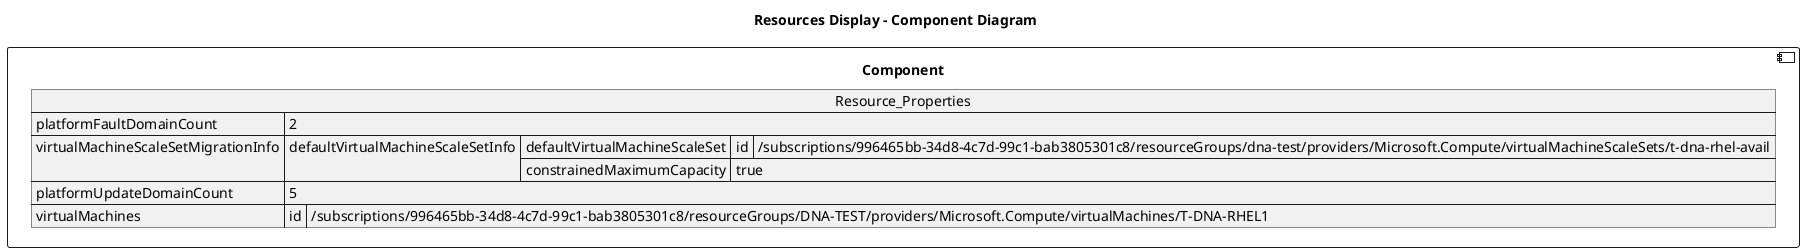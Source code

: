 @startuml

title Resources Display - Component Diagram

component Component {

json  Resource_Properties {
  "platformFaultDomainCount": 2,
  "virtualMachineScaleSetMigrationInfo": {
    "defaultVirtualMachineScaleSetInfo": {
      "defaultVirtualMachineScaleSet": {
        "id": "/subscriptions/996465bb-34d8-4c7d-99c1-bab3805301c8/resourceGroups/dna-test/providers/Microsoft.Compute/virtualMachineScaleSets/t-dna-rhel-avail"
      },
      "constrainedMaximumCapacity": true
    }
  },
  "platformUpdateDomainCount": 5,
  "virtualMachines": [
    {
      "id": "/subscriptions/996465bb-34d8-4c7d-99c1-bab3805301c8/resourceGroups/DNA-TEST/providers/Microsoft.Compute/virtualMachines/T-DNA-RHEL1"
    }
  ]
}
}
@enduml
